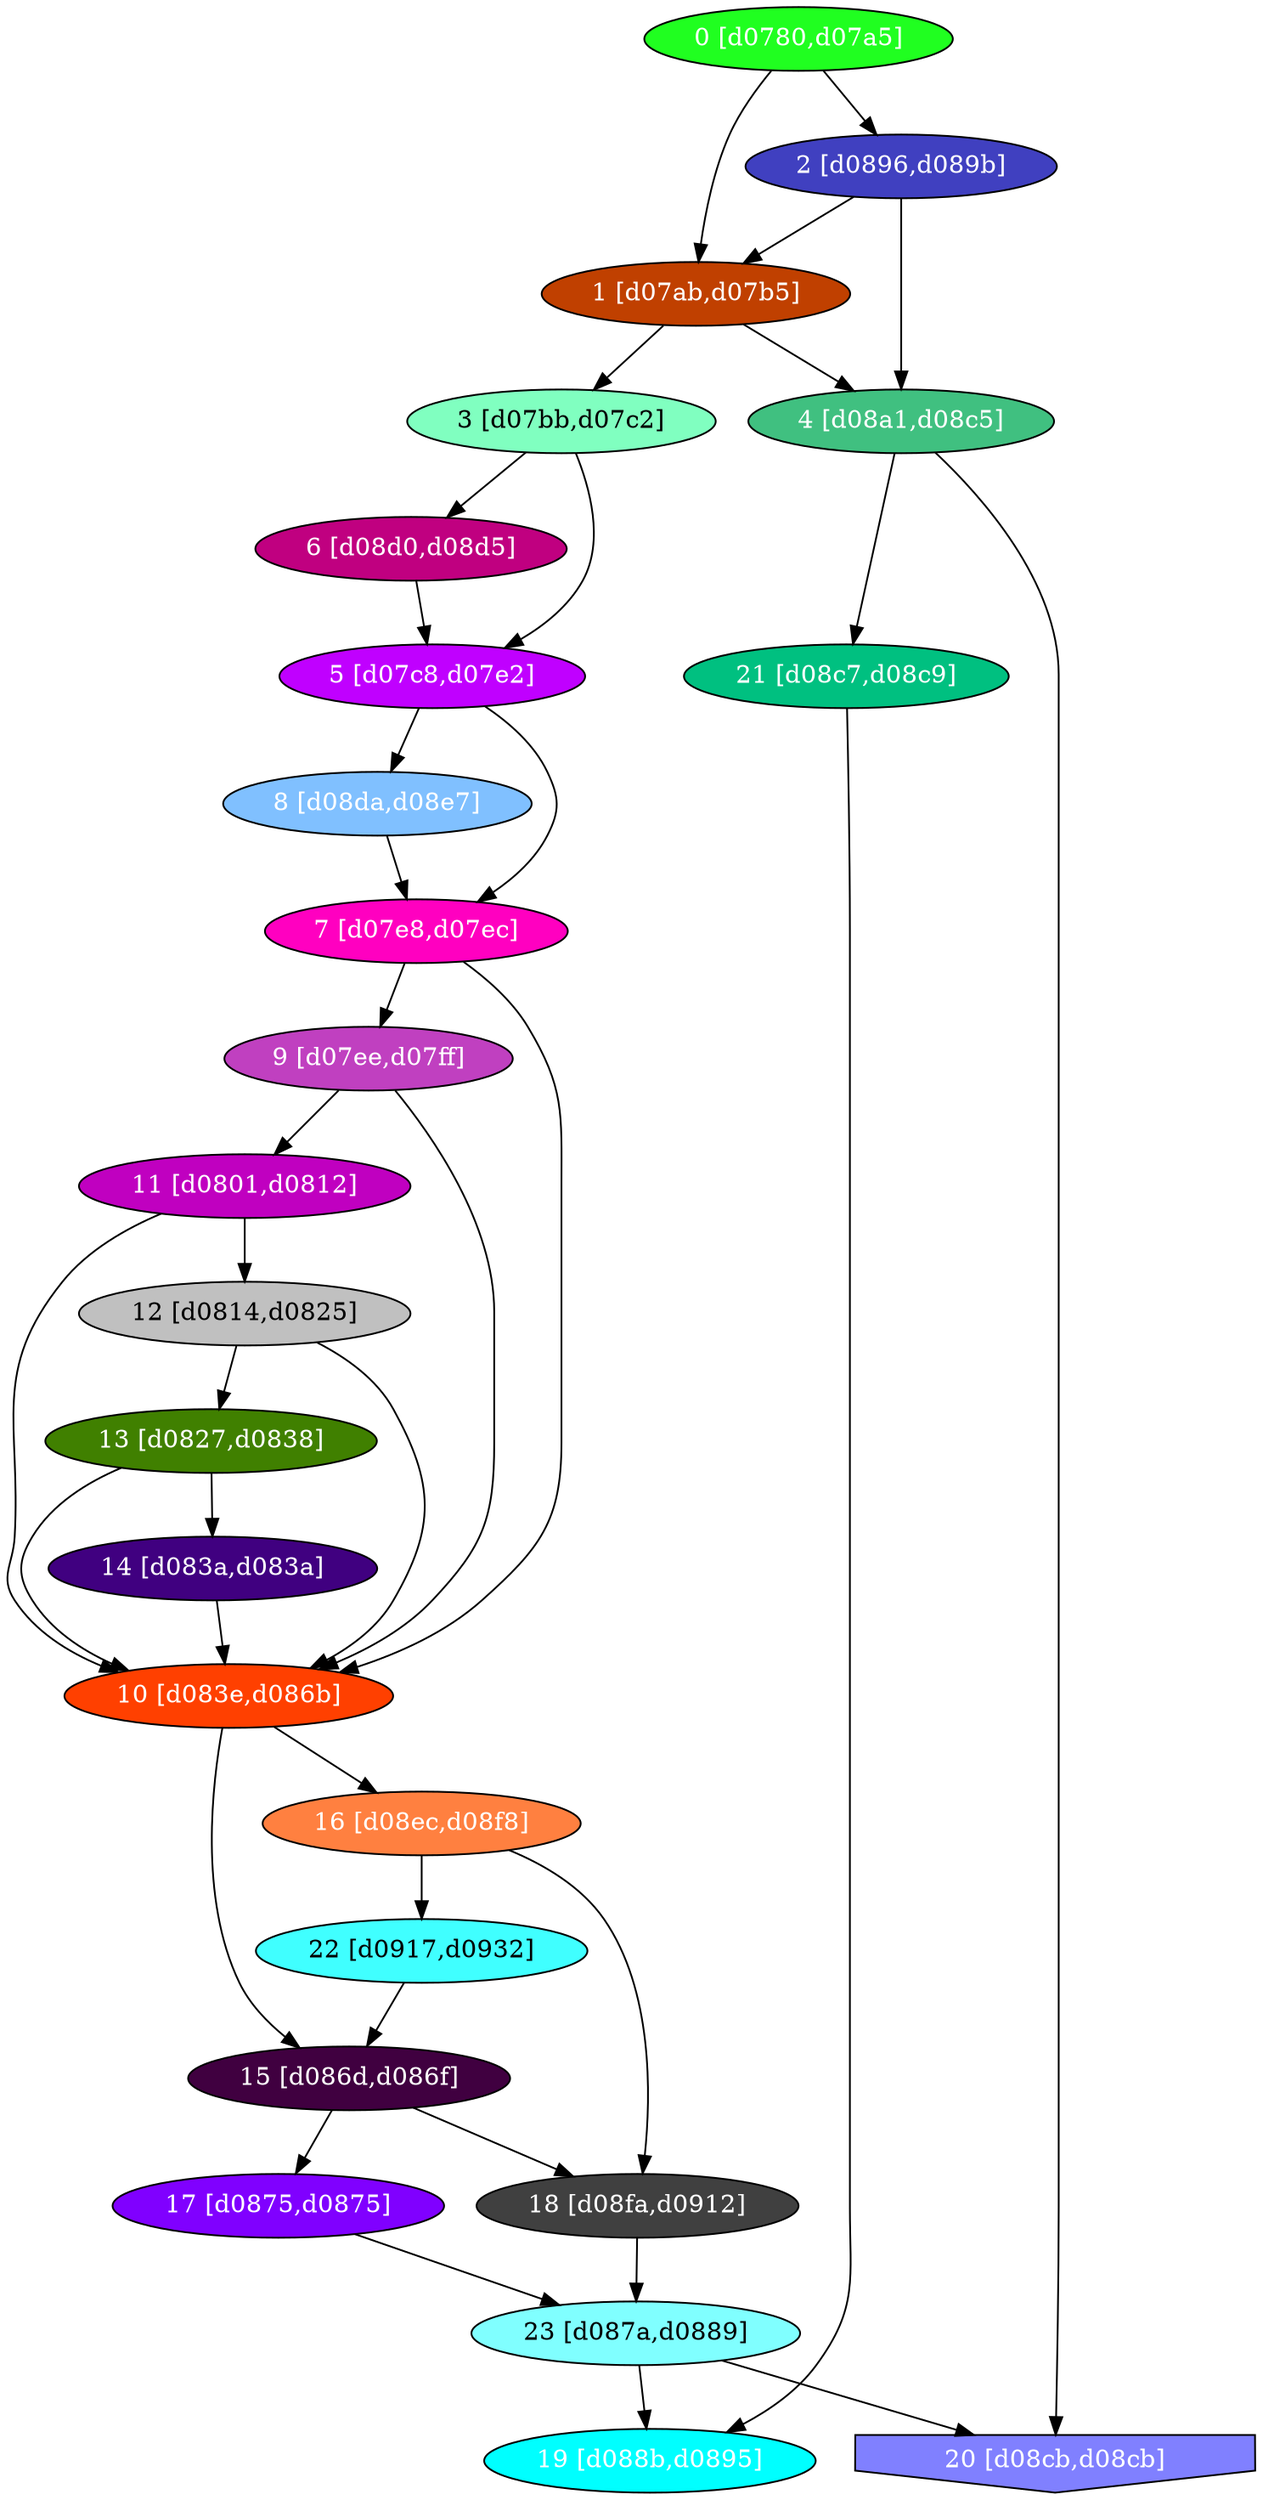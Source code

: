 diGraph libnss3{
	libnss3_0  [style=filled fillcolor="#20FF20" fontcolor="#ffffff" shape=oval label="0 [d0780,d07a5]"]
	libnss3_1  [style=filled fillcolor="#C04000" fontcolor="#ffffff" shape=oval label="1 [d07ab,d07b5]"]
	libnss3_2  [style=filled fillcolor="#4040C0" fontcolor="#ffffff" shape=oval label="2 [d0896,d089b]"]
	libnss3_3  [style=filled fillcolor="#80FFC0" fontcolor="#000000" shape=oval label="3 [d07bb,d07c2]"]
	libnss3_4  [style=filled fillcolor="#40C080" fontcolor="#ffffff" shape=oval label="4 [d08a1,d08c5]"]
	libnss3_5  [style=filled fillcolor="#C000FF" fontcolor="#ffffff" shape=oval label="5 [d07c8,d07e2]"]
	libnss3_6  [style=filled fillcolor="#C00080" fontcolor="#ffffff" shape=oval label="6 [d08d0,d08d5]"]
	libnss3_7  [style=filled fillcolor="#FF00C0" fontcolor="#ffffff" shape=oval label="7 [d07e8,d07ec]"]
	libnss3_8  [style=filled fillcolor="#80C0FF" fontcolor="#ffffff" shape=oval label="8 [d08da,d08e7]"]
	libnss3_9  [style=filled fillcolor="#C040C0" fontcolor="#ffffff" shape=oval label="9 [d07ee,d07ff]"]
	libnss3_a  [style=filled fillcolor="#FF4000" fontcolor="#ffffff" shape=oval label="10 [d083e,d086b]"]
	libnss3_b  [style=filled fillcolor="#C000C0" fontcolor="#ffffff" shape=oval label="11 [d0801,d0812]"]
	libnss3_c  [style=filled fillcolor="#C0C0C0" fontcolor="#000000" shape=oval label="12 [d0814,d0825]"]
	libnss3_d  [style=filled fillcolor="#408000" fontcolor="#ffffff" shape=oval label="13 [d0827,d0838]"]
	libnss3_e  [style=filled fillcolor="#400080" fontcolor="#ffffff" shape=oval label="14 [d083a,d083a]"]
	libnss3_f  [style=filled fillcolor="#400040" fontcolor="#ffffff" shape=oval label="15 [d086d,d086f]"]
	libnss3_10  [style=filled fillcolor="#FF8040" fontcolor="#ffffff" shape=oval label="16 [d08ec,d08f8]"]
	libnss3_11  [style=filled fillcolor="#8000FF" fontcolor="#ffffff" shape=oval label="17 [d0875,d0875]"]
	libnss3_12  [style=filled fillcolor="#404040" fontcolor="#ffffff" shape=oval label="18 [d08fa,d0912]"]
	libnss3_13  [style=filled fillcolor="#00FFFF" fontcolor="#ffffff" shape=oval label="19 [d088b,d0895]"]
	libnss3_14  [style=filled fillcolor="#8080FF" fontcolor="#ffffff" shape=invhouse label="20 [d08cb,d08cb]"]
	libnss3_15  [style=filled fillcolor="#00C080" fontcolor="#ffffff" shape=oval label="21 [d08c7,d08c9]"]
	libnss3_16  [style=filled fillcolor="#40FFFF" fontcolor="#000000" shape=oval label="22 [d0917,d0932]"]
	libnss3_17  [style=filled fillcolor="#80FFFF" fontcolor="#000000" shape=oval label="23 [d087a,d0889]"]

	libnss3_0 -> libnss3_1
	libnss3_0 -> libnss3_2
	libnss3_1 -> libnss3_3
	libnss3_1 -> libnss3_4
	libnss3_2 -> libnss3_1
	libnss3_2 -> libnss3_4
	libnss3_3 -> libnss3_5
	libnss3_3 -> libnss3_6
	libnss3_4 -> libnss3_14
	libnss3_4 -> libnss3_15
	libnss3_5 -> libnss3_7
	libnss3_5 -> libnss3_8
	libnss3_6 -> libnss3_5
	libnss3_7 -> libnss3_9
	libnss3_7 -> libnss3_a
	libnss3_8 -> libnss3_7
	libnss3_9 -> libnss3_a
	libnss3_9 -> libnss3_b
	libnss3_a -> libnss3_f
	libnss3_a -> libnss3_10
	libnss3_b -> libnss3_a
	libnss3_b -> libnss3_c
	libnss3_c -> libnss3_a
	libnss3_c -> libnss3_d
	libnss3_d -> libnss3_a
	libnss3_d -> libnss3_e
	libnss3_e -> libnss3_a
	libnss3_f -> libnss3_11
	libnss3_f -> libnss3_12
	libnss3_10 -> libnss3_12
	libnss3_10 -> libnss3_16
	libnss3_11 -> libnss3_17
	libnss3_12 -> libnss3_17
	libnss3_15 -> libnss3_13
	libnss3_16 -> libnss3_f
	libnss3_17 -> libnss3_13
	libnss3_17 -> libnss3_14
}